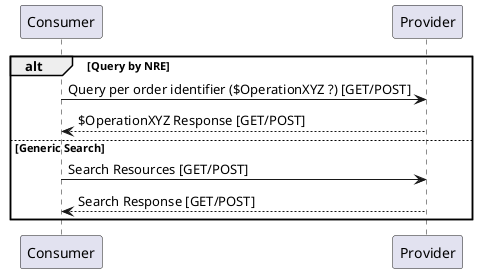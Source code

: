 @startuml
alt Query by NRE
	"Consumer" -> "Provider" : Query per order identifier ($OperationXYZ ?) [GET/POST]
	"Provider" --> "Consumer" : $OperationXYZ Response [GET/POST]
else Generic Search
	"Consumer" -> "Provider" : Search Resources [GET/POST]
	"Provider" --> "Consumer" : Search Response [GET/POST]
end
@enduml